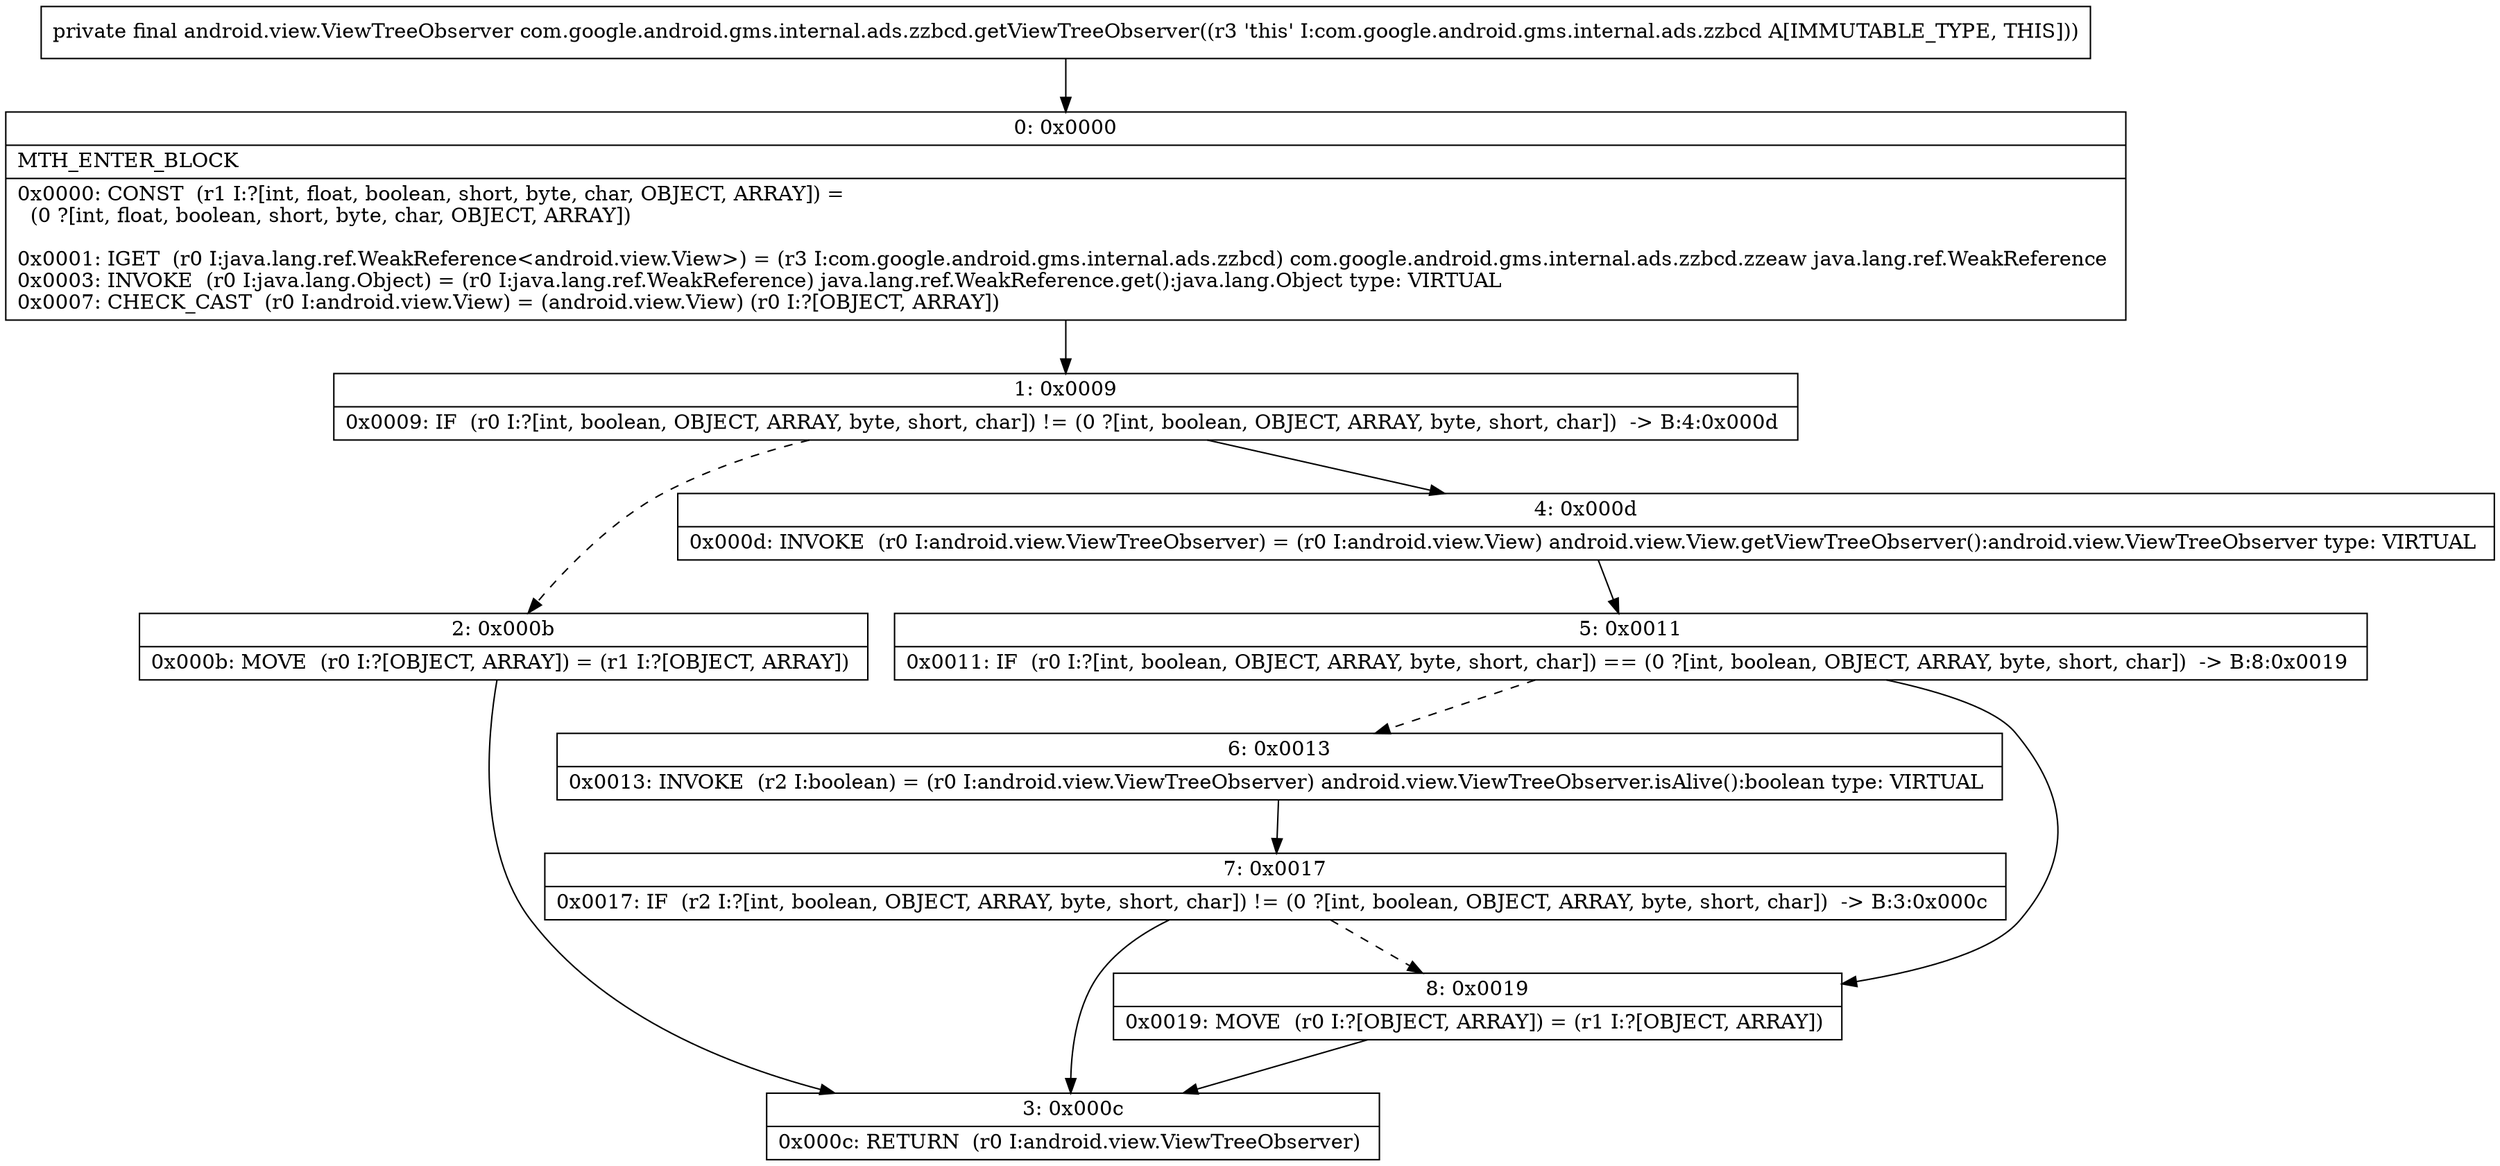 digraph "CFG forcom.google.android.gms.internal.ads.zzbcd.getViewTreeObserver()Landroid\/view\/ViewTreeObserver;" {
Node_0 [shape=record,label="{0\:\ 0x0000|MTH_ENTER_BLOCK\l|0x0000: CONST  (r1 I:?[int, float, boolean, short, byte, char, OBJECT, ARRAY]) = \l  (0 ?[int, float, boolean, short, byte, char, OBJECT, ARRAY])\l \l0x0001: IGET  (r0 I:java.lang.ref.WeakReference\<android.view.View\>) = (r3 I:com.google.android.gms.internal.ads.zzbcd) com.google.android.gms.internal.ads.zzbcd.zzeaw java.lang.ref.WeakReference \l0x0003: INVOKE  (r0 I:java.lang.Object) = (r0 I:java.lang.ref.WeakReference) java.lang.ref.WeakReference.get():java.lang.Object type: VIRTUAL \l0x0007: CHECK_CAST  (r0 I:android.view.View) = (android.view.View) (r0 I:?[OBJECT, ARRAY]) \l}"];
Node_1 [shape=record,label="{1\:\ 0x0009|0x0009: IF  (r0 I:?[int, boolean, OBJECT, ARRAY, byte, short, char]) != (0 ?[int, boolean, OBJECT, ARRAY, byte, short, char])  \-\> B:4:0x000d \l}"];
Node_2 [shape=record,label="{2\:\ 0x000b|0x000b: MOVE  (r0 I:?[OBJECT, ARRAY]) = (r1 I:?[OBJECT, ARRAY]) \l}"];
Node_3 [shape=record,label="{3\:\ 0x000c|0x000c: RETURN  (r0 I:android.view.ViewTreeObserver) \l}"];
Node_4 [shape=record,label="{4\:\ 0x000d|0x000d: INVOKE  (r0 I:android.view.ViewTreeObserver) = (r0 I:android.view.View) android.view.View.getViewTreeObserver():android.view.ViewTreeObserver type: VIRTUAL \l}"];
Node_5 [shape=record,label="{5\:\ 0x0011|0x0011: IF  (r0 I:?[int, boolean, OBJECT, ARRAY, byte, short, char]) == (0 ?[int, boolean, OBJECT, ARRAY, byte, short, char])  \-\> B:8:0x0019 \l}"];
Node_6 [shape=record,label="{6\:\ 0x0013|0x0013: INVOKE  (r2 I:boolean) = (r0 I:android.view.ViewTreeObserver) android.view.ViewTreeObserver.isAlive():boolean type: VIRTUAL \l}"];
Node_7 [shape=record,label="{7\:\ 0x0017|0x0017: IF  (r2 I:?[int, boolean, OBJECT, ARRAY, byte, short, char]) != (0 ?[int, boolean, OBJECT, ARRAY, byte, short, char])  \-\> B:3:0x000c \l}"];
Node_8 [shape=record,label="{8\:\ 0x0019|0x0019: MOVE  (r0 I:?[OBJECT, ARRAY]) = (r1 I:?[OBJECT, ARRAY]) \l}"];
MethodNode[shape=record,label="{private final android.view.ViewTreeObserver com.google.android.gms.internal.ads.zzbcd.getViewTreeObserver((r3 'this' I:com.google.android.gms.internal.ads.zzbcd A[IMMUTABLE_TYPE, THIS])) }"];
MethodNode -> Node_0;
Node_0 -> Node_1;
Node_1 -> Node_2[style=dashed];
Node_1 -> Node_4;
Node_2 -> Node_3;
Node_4 -> Node_5;
Node_5 -> Node_6[style=dashed];
Node_5 -> Node_8;
Node_6 -> Node_7;
Node_7 -> Node_3;
Node_7 -> Node_8[style=dashed];
Node_8 -> Node_3;
}


